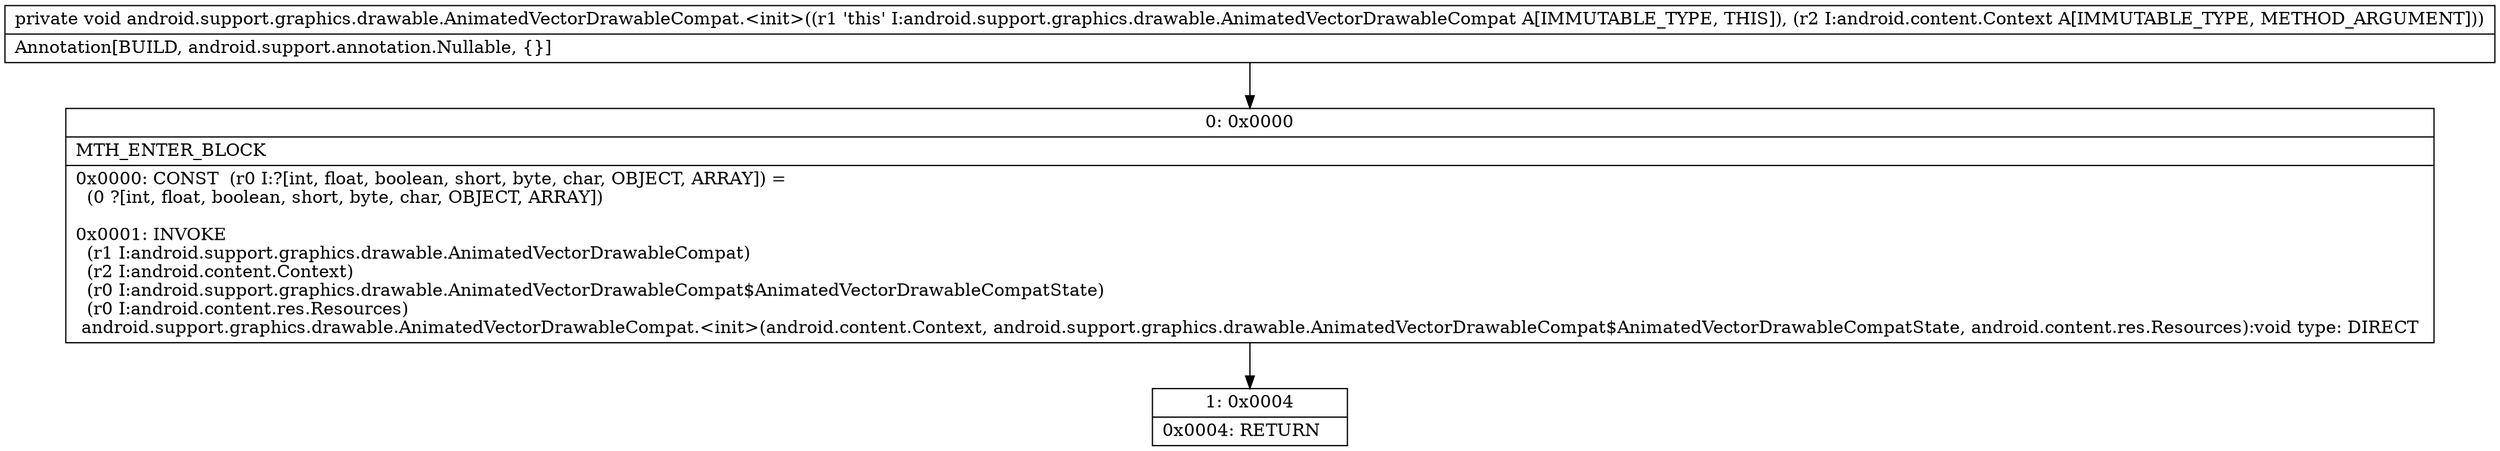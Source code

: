 digraph "CFG forandroid.support.graphics.drawable.AnimatedVectorDrawableCompat.\<init\>(Landroid\/content\/Context;)V" {
Node_0 [shape=record,label="{0\:\ 0x0000|MTH_ENTER_BLOCK\l|0x0000: CONST  (r0 I:?[int, float, boolean, short, byte, char, OBJECT, ARRAY]) = \l  (0 ?[int, float, boolean, short, byte, char, OBJECT, ARRAY])\l \l0x0001: INVOKE  \l  (r1 I:android.support.graphics.drawable.AnimatedVectorDrawableCompat)\l  (r2 I:android.content.Context)\l  (r0 I:android.support.graphics.drawable.AnimatedVectorDrawableCompat$AnimatedVectorDrawableCompatState)\l  (r0 I:android.content.res.Resources)\l android.support.graphics.drawable.AnimatedVectorDrawableCompat.\<init\>(android.content.Context, android.support.graphics.drawable.AnimatedVectorDrawableCompat$AnimatedVectorDrawableCompatState, android.content.res.Resources):void type: DIRECT \l}"];
Node_1 [shape=record,label="{1\:\ 0x0004|0x0004: RETURN   \l}"];
MethodNode[shape=record,label="{private void android.support.graphics.drawable.AnimatedVectorDrawableCompat.\<init\>((r1 'this' I:android.support.graphics.drawable.AnimatedVectorDrawableCompat A[IMMUTABLE_TYPE, THIS]), (r2 I:android.content.Context A[IMMUTABLE_TYPE, METHOD_ARGUMENT]))  | Annotation[BUILD, android.support.annotation.Nullable, \{\}]\l}"];
MethodNode -> Node_0;
Node_0 -> Node_1;
}

